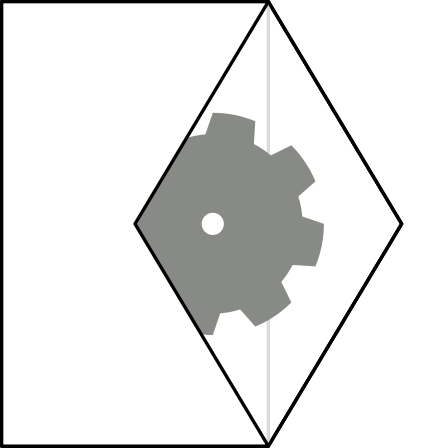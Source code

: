 <?xml version="1.0"?>
<!DOCTYPE ipe SYSTEM "ipe.dtd">
<ipe version="70107" creator="Ipe 7.1.8">
<info created="D:20151025195153" modified="D:20151025195257"/>
<ipestyle name="basic">
<symbol name="arrow/arc(spx)">
<path stroke="sym-stroke" fill="sym-stroke" pen="sym-pen">
0 0 m
-1 0.333 l
-1 -0.333 l
h
</path>
</symbol>
<symbol name="arrow/farc(spx)">
<path stroke="sym-stroke" fill="white" pen="sym-pen">
0 0 m
-1 0.333 l
-1 -0.333 l
h
</path>
</symbol>
<symbol name="arrow/ptarc(spx)">
<path stroke="sym-stroke" fill="sym-stroke" pen="sym-pen">
0 0 m
-1 0.333 l
-0.8 0 l
-1 -0.333 l
h
</path>
</symbol>
<symbol name="arrow/fptarc(spx)">
<path stroke="sym-stroke" fill="white" pen="sym-pen">
0 0 m
-1 0.333 l
-0.8 0 l
-1 -0.333 l
h
</path>
</symbol>
<symbol name="mark/circle(sx)" transformations="translations">
<path fill="sym-stroke">
0.6 0 0 0.6 0 0 e
0.4 0 0 0.4 0 0 e
</path>
</symbol>
<symbol name="mark/disk(sx)" transformations="translations">
<path fill="sym-stroke">
0.6 0 0 0.6 0 0 e
</path>
</symbol>
<symbol name="mark/fdisk(sfx)" transformations="translations">
<group>
<path fill="sym-fill">
0.5 0 0 0.5 0 0 e
</path>
<path fill="sym-stroke" fillrule="eofill">
0.6 0 0 0.6 0 0 e
0.4 0 0 0.4 0 0 e
</path>
</group>
</symbol>
<symbol name="mark/box(sx)" transformations="translations">
<path fill="sym-stroke" fillrule="eofill">
-0.6 -0.6 m
0.6 -0.6 l
0.6 0.6 l
-0.6 0.6 l
h
-0.4 -0.4 m
0.4 -0.4 l
0.4 0.4 l
-0.4 0.4 l
h
</path>
</symbol>
<symbol name="mark/square(sx)" transformations="translations">
<path fill="sym-stroke">
-0.6 -0.6 m
0.6 -0.6 l
0.6 0.6 l
-0.6 0.6 l
h
</path>
</symbol>
<symbol name="mark/fsquare(sfx)" transformations="translations">
<group>
<path fill="sym-fill">
-0.5 -0.5 m
0.5 -0.5 l
0.5 0.5 l
-0.5 0.5 l
h
</path>
<path fill="sym-stroke" fillrule="eofill">
-0.6 -0.6 m
0.6 -0.6 l
0.6 0.6 l
-0.6 0.6 l
h
-0.4 -0.4 m
0.4 -0.4 l
0.4 0.4 l
-0.4 0.4 l
h
</path>
</group>
</symbol>
<symbol name="mark/cross(sx)" transformations="translations">
<group>
<path fill="sym-stroke">
-0.43 -0.57 m
0.57 0.43 l
0.43 0.57 l
-0.57 -0.43 l
h
</path>
<path fill="sym-stroke">
-0.43 0.57 m
0.57 -0.43 l
0.43 -0.57 l
-0.57 0.43 l
h
</path>
</group>
</symbol>
<symbol name="arrow/fnormal(spx)">
<path stroke="sym-stroke" fill="white" pen="sym-pen">
0 0 m
-1 0.333 l
-1 -0.333 l
h
</path>
</symbol>
<symbol name="arrow/pointed(spx)">
<path stroke="sym-stroke" fill="sym-stroke" pen="sym-pen">
0 0 m
-1 0.333 l
-0.8 0 l
-1 -0.333 l
h
</path>
</symbol>
<symbol name="arrow/fpointed(spx)">
<path stroke="sym-stroke" fill="white" pen="sym-pen">
0 0 m
-1 0.333 l
-0.8 0 l
-1 -0.333 l
h
</path>
</symbol>
<symbol name="arrow/linear(spx)">
<path stroke="sym-stroke" pen="sym-pen">
-1 0.333 m
0 0 l
-1 -0.333 l
</path>
</symbol>
<symbol name="arrow/fdouble(spx)">
<path stroke="sym-stroke" fill="white" pen="sym-pen">
0 0 m
-1 0.333 l
-1 -0.333 l
h
-1 0 m
-2 0.333 l
-2 -0.333 l
h
</path>
</symbol>
<symbol name="arrow/double(spx)">
<path stroke="sym-stroke" fill="sym-stroke" pen="sym-pen">
0 0 m
-1 0.333 l
-1 -0.333 l
h
-1 0 m
-2 0.333 l
-2 -0.333 l
h
</path>
</symbol>
<pen name="heavier" value="0.8"/>
<pen name="fat" value="1.2"/>
<pen name="ultrafat" value="2"/>
<symbolsize name="large" value="5"/>
<symbolsize name="small" value="2"/>
<symbolsize name="tiny" value="1.1"/>
<arrowsize name="large" value="10"/>
<arrowsize name="small" value="5"/>
<arrowsize name="tiny" value="3"/>
<color name="red" value="1 0 0"/>
<color name="green" value="0 1 0"/>
<color name="blue" value="0 0 1"/>
<color name="yellow" value="1 1 0"/>
<color name="orange" value="1 0.647 0"/>
<color name="gold" value="1 0.843 0"/>
<color name="purple" value="0.627 0.125 0.941"/>
<color name="gray" value="0.745"/>
<color name="brown" value="0.647 0.165 0.165"/>
<color name="navy" value="0 0 0.502"/>
<color name="pink" value="1 0.753 0.796"/>
<color name="seagreen" value="0.18 0.545 0.341"/>
<color name="turquoise" value="0.251 0.878 0.816"/>
<color name="violet" value="0.933 0.51 0.933"/>
<color name="darkblue" value="0 0 0.545"/>
<color name="darkcyan" value="0 0.545 0.545"/>
<color name="darkgray" value="0.663"/>
<color name="darkgreen" value="0 0.392 0"/>
<color name="darkmagenta" value="0.545 0 0.545"/>
<color name="darkorange" value="1 0.549 0"/>
<color name="darkred" value="0.545 0 0"/>
<color name="lightblue" value="0.678 0.847 0.902"/>
<color name="lightcyan" value="0.878 1 1"/>
<color name="lightgray" value="0.827"/>
<color name="lightgreen" value="0.565 0.933 0.565"/>
<color name="lightyellow" value="1 1 0.878"/>
<dashstyle name="dashed" value="[4] 0"/>
<dashstyle name="dotted" value="[1 3] 0"/>
<dashstyle name="dash dotted" value="[4 2 1 2] 0"/>
<dashstyle name="dash dot dotted" value="[4 2 1 2 1 2] 0"/>
<textsize name="large" value="\large"/>
<textsize name="Large" value="\Large"/>
<textsize name="LARGE" value="\LARGE"/>
<textsize name="huge" value="\huge"/>
<textsize name="Huge" value="\Huge"/>
<textsize name="small" value="\small"/>
<textsize name="footnote" value="\footnotesize"/>
<textsize name="tiny" value="\tiny"/>
<textstyle name="center" begin="\begin{center}" end="\end{center}"/>
<textstyle name="itemize" begin="\begin{itemize}" end="\end{itemize}"/>
<textstyle name="item" begin="\begin{itemize}\item{}" end="\end{itemize}"/>
<gridsize name="4 pts" value="4"/>
<gridsize name="8 pts (~3 mm)" value="8"/>
<gridsize name="16 pts (~6 mm)" value="16"/>
<gridsize name="32 pts (~12 mm)" value="32"/>
<gridsize name="10 pts (~3.5 mm)" value="10"/>
<gridsize name="20 pts (~7 mm)" value="20"/>
<gridsize name="14 pts (~5 mm)" value="14"/>
<gridsize name="28 pts (~10 mm)" value="28"/>
<gridsize name="56 pts (~20 mm)" value="56"/>
<anglesize name="90 deg" value="90"/>
<anglesize name="60 deg" value="60"/>
<anglesize name="45 deg" value="45"/>
<anglesize name="30 deg" value="30"/>
<anglesize name="22.5 deg" value="22.5"/>
<tiling name="falling" angle="-60" step="4" width="1"/>
<tiling name="rising" angle="30" step="4" width="1"/>
</ipestyle>
<page>
<layer name="alpha"/>
<layer name="BBOX"/>
<view layers="alpha" active="alpha"/>
<path layer="BBOX" stroke="black">
128 736 m
128 576 l
288 576 l
288 736 l
h
</path>
<path layer="alpha" matrix="-0 -1 1 -0 -480 928" stroke="black" fill="1" pen="fat">
192 704 m
192 608 l
352 608 l
352 704 l
272 752 l
h
</path>
<path matrix="-0 -1 1 -0 -480 928" stroke="0.859" pen="fat">
192 704 m
352 704 l
</path>
<path matrix="-0 -1 1 -0 -480 928" stroke="black" pen="fat">
192 704 m
192 608 l
352 608 l
352 704 l
272 752 l
h
</path>
<path matrix="1.01 0 0 1.01 -22.24 -87.36" fill="0.533 0.541 0.522">
32 0 0 32 224 736 e
</path>
<path matrix="1 0 0 1 -20 -80" fill="white">
4 0 0 4 224 736 e
</path>
<path matrix="1 0 0 1 -20 -80" fill="0.533 0.541 0.522">
224 776 m
40 0 0 -40 224 736 239.307 772.955 a
238.776 764.384 l
31.8782 2.78898 -2.78898 31.8782 224 736 221.211 767.878 a
h
</path>
<path matrix="0.707107 -0.707107 0.707107 0.707107 -474.822 293.961" fill="0.533 0.541 0.522">
224 776 m
40 0 0 -40 224 736 239.307 772.955 a
238.776 764.384 l
31.8782 2.78898 -2.78898 31.8782 224 736 221.211 767.878 a
h
</path>
<path matrix="0 -1 1 0 -532 880" fill="0.533 0.541 0.522">
224 776 m
40 0 0 -40 224 736 239.307 772.955 a
238.776 764.384 l
31.8782 2.78898 -2.78898 31.8782 224 736 221.211 767.878 a
h
</path>
<path matrix="0.707107 0.707107 -0.707107 0.707107 566.039 -22.8223" fill="0.533 0.541 0.522">
224 776 m
40 0 0 -40 224 736 239.307 772.955 a
238.776 764.384 l
31.8782 2.78898 -2.78898 31.8782 224 736 221.211 767.878 a
h
</path>
<path matrix="0 1 -1 0 940 432" fill="0.533 0.541 0.522">
224 776 m
40 0 0 -40 224 736 239.307 772.955 a
238.776 764.384 l
31.8782 2.78898 -2.78898 31.8782 224 736 221.211 767.878 a
h
</path>
<path matrix="-0.707107 0.707107 -0.707107 -0.707107 882.822 1018.04" fill="0.533 0.541 0.522">
224 776 m
40 0 0 -40 224 736 239.307 772.955 a
238.776 764.384 l
31.8782 2.78898 -2.78898 31.8782 224 736 221.211 767.878 a
h
</path>
<path matrix="-0.707107 -0.707107 0.707107 -0.707107 -158.039 1334.82" fill="0.533 0.541 0.522">
224 776 m
40 0 0 -40 224 736 239.307 772.955 a
238.776 764.384 l
31.8782 2.78898 -2.78898 31.8782 224 736 221.211 767.878 a
h
</path>
<path matrix="-1 0 0 -1 428 1392" fill="0.533 0.541 0.522">
224 776 m
40 0 0 -40 224 736 239.307 772.955 a
238.776 764.384 l
31.8782 2.78898 -2.78898 31.8782 224 736 221.211 767.878 a
h
</path>
<path matrix="-0 -1 1 -0 -480 928" stroke="black" fill="white" pen="fat">
192 704 m
272 656 l
352 704 l
352 608 l
192 608 l
h
</path>
</page>
</ipe>
